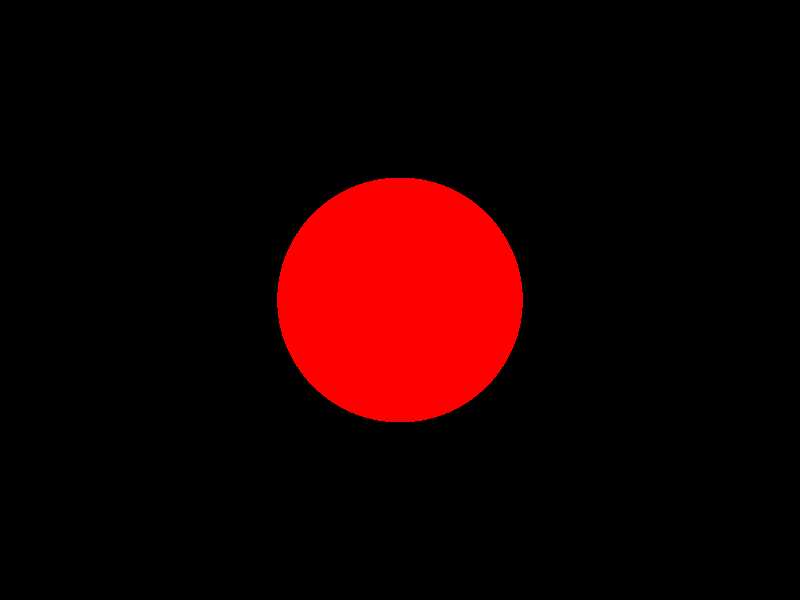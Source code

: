#include "colors.inc"

camera {
       location <0,0,-10>
       look_at <0,0,0>
       }

light_source {
       	     <10,10,-10>
       	     color White
       	     }
sphere {
       <0,0,0>, 2
       texture { pigment { color Red } }
       }

